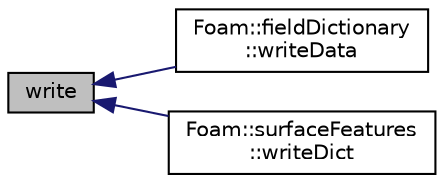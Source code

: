 digraph "write"
{
  bgcolor="transparent";
  edge [fontname="Helvetica",fontsize="10",labelfontname="Helvetica",labelfontsize="10"];
  node [fontname="Helvetica",fontsize="10",shape=record];
  rankdir="LR";
  Node1 [label="write",height=0.2,width=0.4,color="black", fillcolor="grey75", style="filled" fontcolor="black"];
  Node1 -> Node2 [dir="back",color="midnightblue",fontsize="10",style="solid",fontname="Helvetica"];
  Node2 [label="Foam::fieldDictionary\l::writeData",height=0.2,width=0.4,color="black",URL="$classFoam_1_1fieldDictionary.html#a8636852e37dd7a5d68b3c25ee656f778",tooltip="Pure virtual writeData function. "];
  Node1 -> Node3 [dir="back",color="midnightblue",fontsize="10",style="solid",fontname="Helvetica"];
  Node3 [label="Foam::surfaceFeatures\l::writeDict",height=0.2,width=0.4,color="black",URL="$classFoam_1_1surfaceFeatures.html#a8d5af29376146e5307eab11b134ec625",tooltip="Write as dictionary. "];
}
